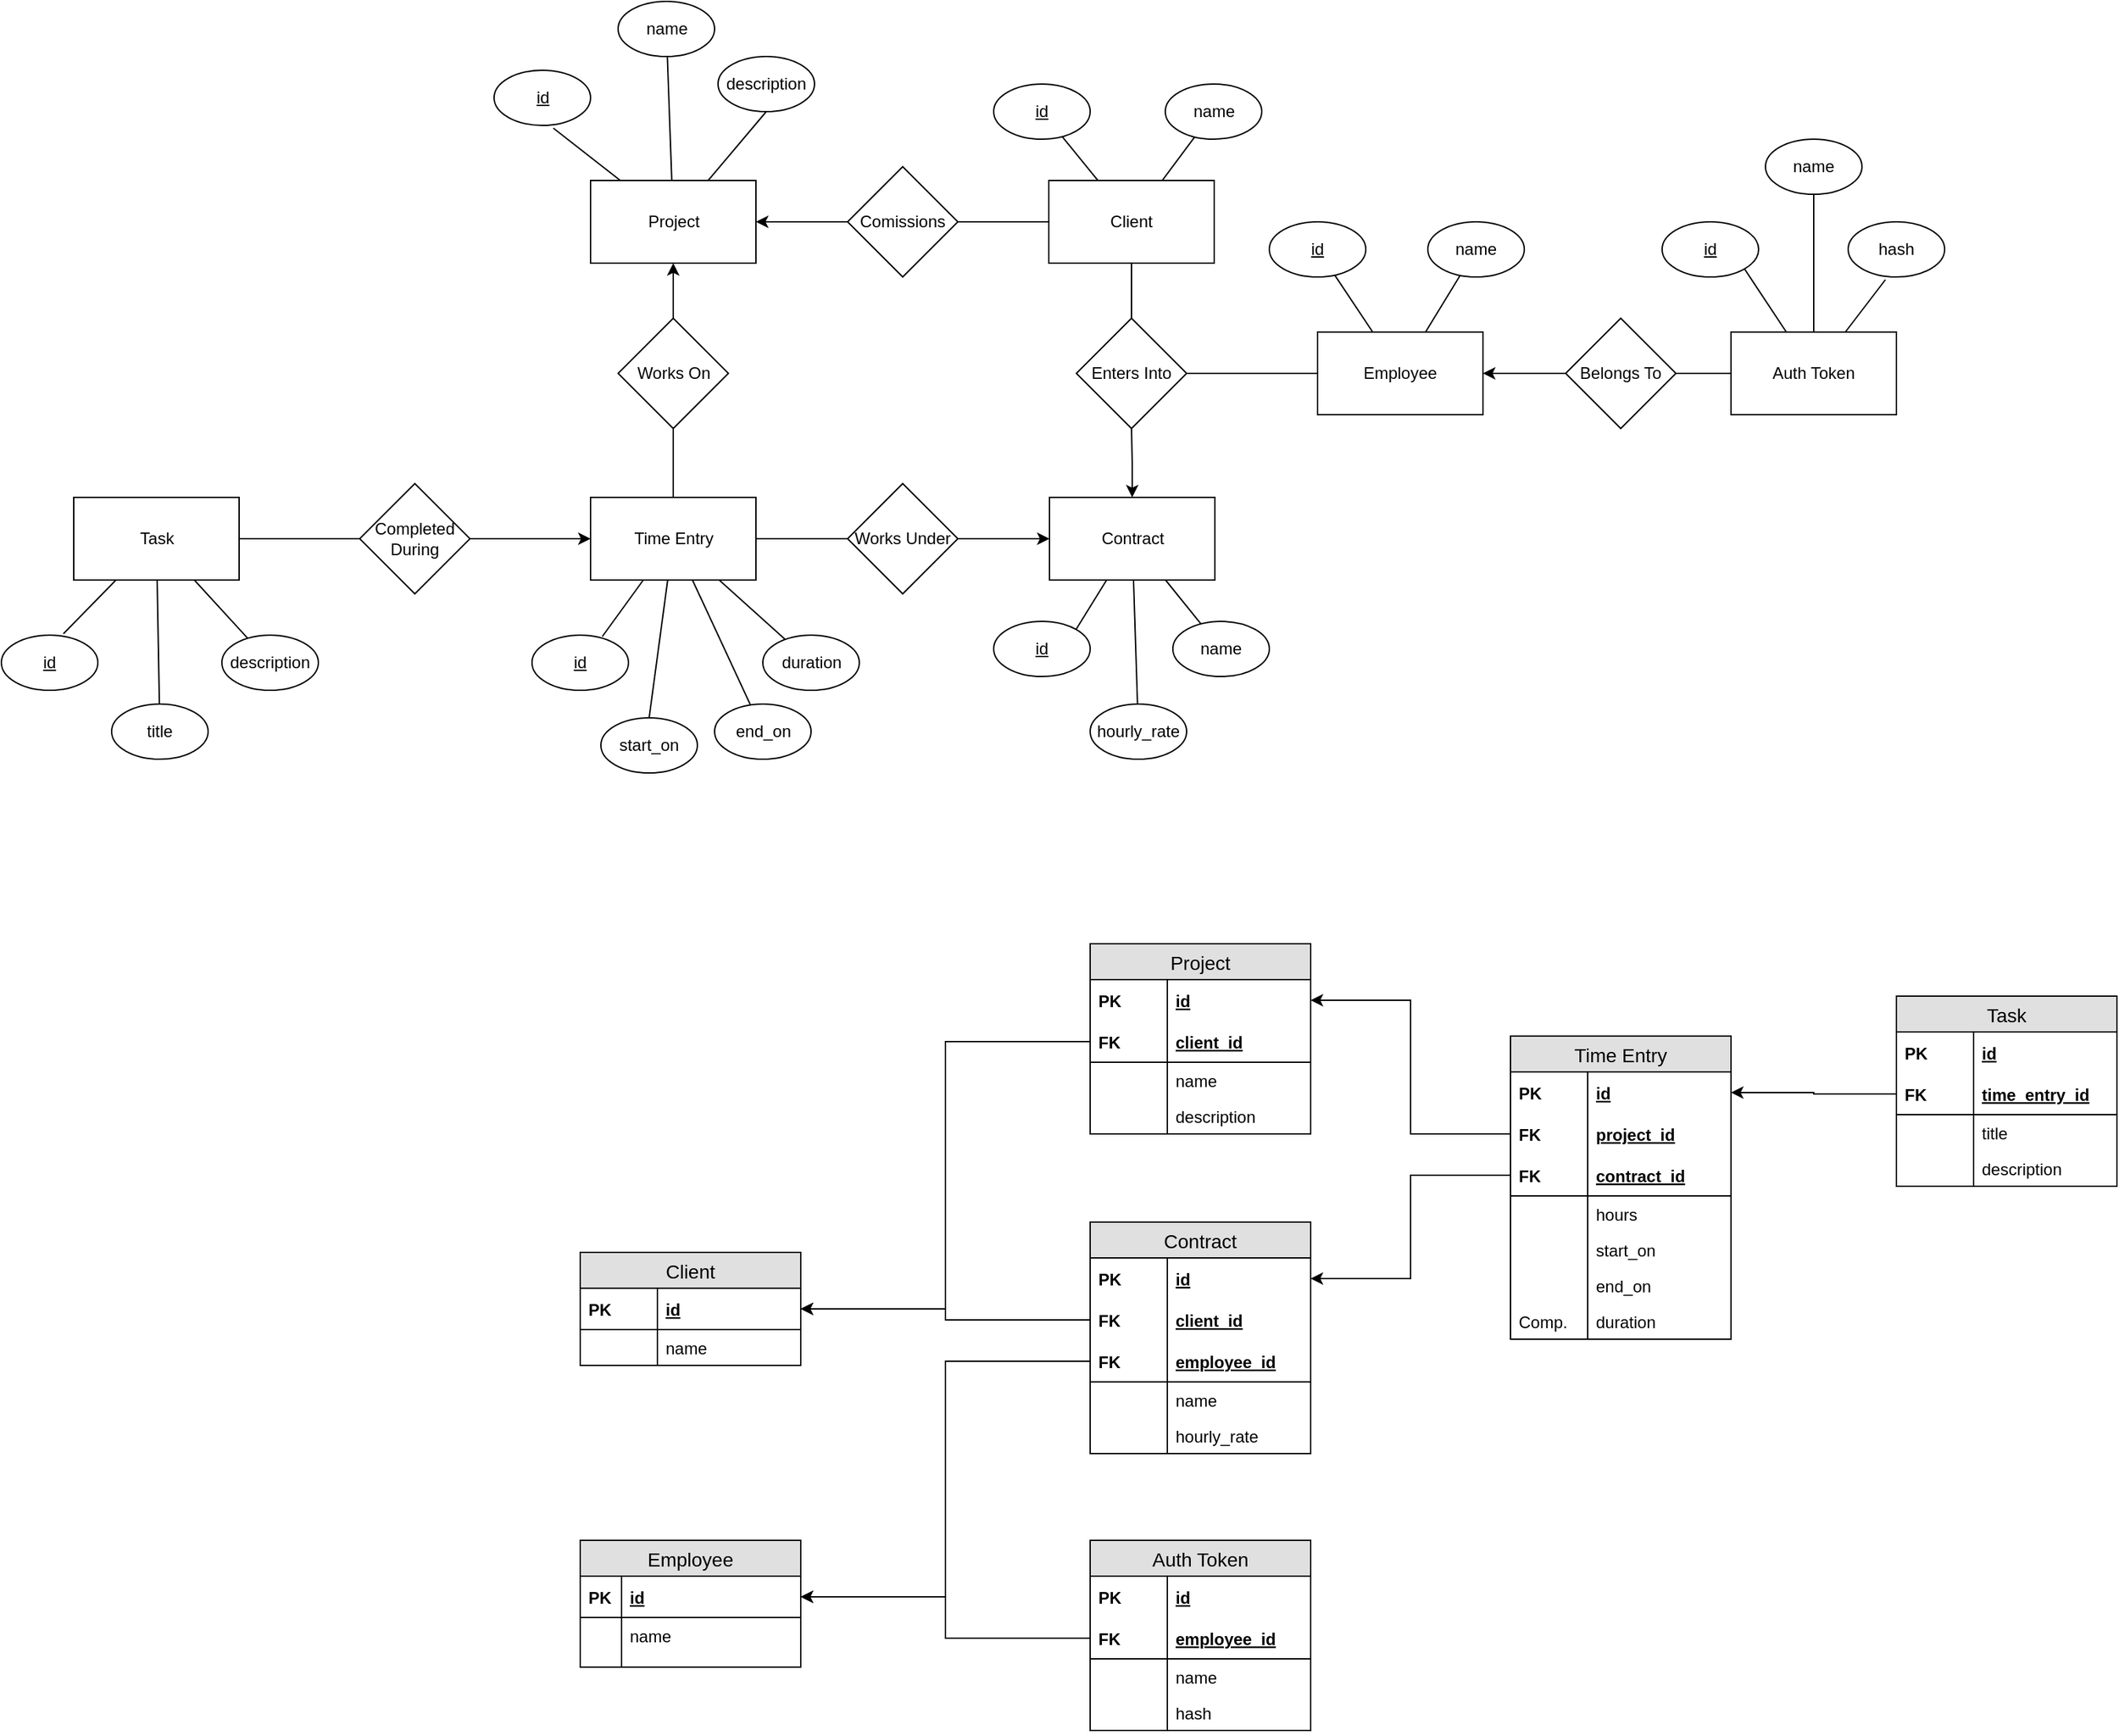 <mxfile version="12.1.0" type="device" pages="1"><diagram id="gWB2PinOhjhSWde-zvZI" name="Page-1"><mxGraphModel dx="1598" dy="1101" grid="1" gridSize="10" guides="1" tooltips="1" connect="1" arrows="1" fold="1" page="1" pageScale="1" pageWidth="850" pageHeight="1100" math="0" shadow="0"><root><mxCell id="0"/><mxCell id="1" parent="0"/><mxCell id="9xT9tlxyzetOufvp9E9M-33" style="edgeStyle=orthogonalEdgeStyle;rounded=0;orthogonalLoop=1;jettySize=auto;html=1;entryX=1;entryY=0.5;entryDx=0;entryDy=0;endArrow=none;endFill=0;" parent="1" source="9xT9tlxyzetOufvp9E9M-1" target="9xT9tlxyzetOufvp9E9M-23" edge="1"><mxGeometry relative="1" as="geometry"/></mxCell><mxCell id="9xT9tlxyzetOufvp9E9M-52" style="edgeStyle=none;rounded=0;orthogonalLoop=1;jettySize=auto;html=1;startArrow=none;startFill=0;endArrow=none;endFill=0;strokeColor=#000000;" parent="1" source="9xT9tlxyzetOufvp9E9M-1" target="9xT9tlxyzetOufvp9E9M-2" edge="1"><mxGeometry relative="1" as="geometry"/></mxCell><mxCell id="9xT9tlxyzetOufvp9E9M-53" style="edgeStyle=none;rounded=0;orthogonalLoop=1;jettySize=auto;html=1;startArrow=none;startFill=0;endArrow=none;endFill=0;strokeColor=#000000;" parent="1" source="9xT9tlxyzetOufvp9E9M-1" target="9xT9tlxyzetOufvp9E9M-3" edge="1"><mxGeometry relative="1" as="geometry"/></mxCell><mxCell id="9xT9tlxyzetOufvp9E9M-1" value="Employee" style="rounded=0;whiteSpace=wrap;html=1;" parent="1" vertex="1"><mxGeometry x="435" y="320" width="120" height="60" as="geometry"/></mxCell><mxCell id="9xT9tlxyzetOufvp9E9M-2" value="&lt;u&gt;id&lt;/u&gt;" style="ellipse;whiteSpace=wrap;html=1;" parent="1" vertex="1"><mxGeometry x="400" y="240" width="70" height="40" as="geometry"/></mxCell><mxCell id="9xT9tlxyzetOufvp9E9M-3" value="name" style="ellipse;whiteSpace=wrap;html=1;" parent="1" vertex="1"><mxGeometry x="515" y="240" width="70" height="40" as="geometry"/></mxCell><mxCell id="9xT9tlxyzetOufvp9E9M-24" style="edgeStyle=orthogonalEdgeStyle;rounded=0;orthogonalLoop=1;jettySize=auto;html=1;entryX=1;entryY=0.5;entryDx=0;entryDy=0;endArrow=none;endFill=0;" parent="1" source="9xT9tlxyzetOufvp9E9M-4" target="9xT9tlxyzetOufvp9E9M-7" edge="1"><mxGeometry relative="1" as="geometry"/></mxCell><mxCell id="9xT9tlxyzetOufvp9E9M-54" style="edgeStyle=none;rounded=0;orthogonalLoop=1;jettySize=auto;html=1;entryX=1;entryY=1;entryDx=0;entryDy=0;startArrow=none;startFill=0;endArrow=none;endFill=0;strokeColor=#000000;" parent="1" source="9xT9tlxyzetOufvp9E9M-4" target="9xT9tlxyzetOufvp9E9M-5" edge="1"><mxGeometry relative="1" as="geometry"/></mxCell><mxCell id="9xT9tlxyzetOufvp9E9M-55" style="edgeStyle=none;rounded=0;orthogonalLoop=1;jettySize=auto;html=1;startArrow=none;startFill=0;endArrow=none;endFill=0;strokeColor=#000000;" parent="1" source="9xT9tlxyzetOufvp9E9M-4" target="9xT9tlxyzetOufvp9E9M-14" edge="1"><mxGeometry relative="1" as="geometry"/></mxCell><mxCell id="9xT9tlxyzetOufvp9E9M-56" style="edgeStyle=none;rounded=0;orthogonalLoop=1;jettySize=auto;html=1;entryX=0.386;entryY=1.05;entryDx=0;entryDy=0;entryPerimeter=0;startArrow=none;startFill=0;endArrow=none;endFill=0;strokeColor=#000000;" parent="1" source="9xT9tlxyzetOufvp9E9M-4" target="9xT9tlxyzetOufvp9E9M-6" edge="1"><mxGeometry relative="1" as="geometry"/></mxCell><mxCell id="9xT9tlxyzetOufvp9E9M-4" value="Auth Token" style="rounded=0;whiteSpace=wrap;html=1;" parent="1" vertex="1"><mxGeometry x="735" y="320" width="120" height="60" as="geometry"/></mxCell><mxCell id="9xT9tlxyzetOufvp9E9M-5" value="&lt;u&gt;id&lt;/u&gt;" style="ellipse;whiteSpace=wrap;html=1;" parent="1" vertex="1"><mxGeometry x="685" y="240" width="70" height="40" as="geometry"/></mxCell><mxCell id="9xT9tlxyzetOufvp9E9M-6" value="hash" style="ellipse;whiteSpace=wrap;html=1;" parent="1" vertex="1"><mxGeometry x="820" y="240" width="70" height="40" as="geometry"/></mxCell><mxCell id="9xT9tlxyzetOufvp9E9M-25" style="edgeStyle=orthogonalEdgeStyle;rounded=0;orthogonalLoop=1;jettySize=auto;html=1;" parent="1" source="9xT9tlxyzetOufvp9E9M-7" target="9xT9tlxyzetOufvp9E9M-1" edge="1"><mxGeometry relative="1" as="geometry"/></mxCell><mxCell id="9xT9tlxyzetOufvp9E9M-7" value="Belongs To" style="rhombus;whiteSpace=wrap;html=1;" parent="1" vertex="1"><mxGeometry x="615" y="310" width="80" height="80" as="geometry"/></mxCell><mxCell id="9xT9tlxyzetOufvp9E9M-35" style="edgeStyle=orthogonalEdgeStyle;rounded=0;orthogonalLoop=1;jettySize=auto;html=1;startArrow=none;startFill=0;endArrow=none;endFill=0;" parent="1" source="9xT9tlxyzetOufvp9E9M-8" target="9xT9tlxyzetOufvp9E9M-22" edge="1"><mxGeometry relative="1" as="geometry"/></mxCell><mxCell id="9xT9tlxyzetOufvp9E9M-45" style="edgeStyle=none;rounded=0;orthogonalLoop=1;jettySize=auto;html=1;startArrow=none;startFill=0;endArrow=none;endFill=0;strokeColor=#000000;" parent="1" source="9xT9tlxyzetOufvp9E9M-8" target="9xT9tlxyzetOufvp9E9M-9" edge="1"><mxGeometry relative="1" as="geometry"/></mxCell><mxCell id="9xT9tlxyzetOufvp9E9M-46" style="edgeStyle=none;rounded=0;orthogonalLoop=1;jettySize=auto;html=1;startArrow=none;startFill=0;endArrow=none;endFill=0;strokeColor=#000000;" parent="1" source="9xT9tlxyzetOufvp9E9M-8" target="9xT9tlxyzetOufvp9E9M-10" edge="1"><mxGeometry relative="1" as="geometry"/></mxCell><mxCell id="9xT9tlxyzetOufvp9E9M-57" style="edgeStyle=orthogonalEdgeStyle;rounded=0;orthogonalLoop=1;jettySize=auto;html=1;entryX=0.5;entryY=0;entryDx=0;entryDy=0;startArrow=none;startFill=0;endArrow=none;endFill=0;strokeColor=#000000;" parent="1" source="9xT9tlxyzetOufvp9E9M-8" target="9xT9tlxyzetOufvp9E9M-23" edge="1"><mxGeometry relative="1" as="geometry"/></mxCell><mxCell id="9xT9tlxyzetOufvp9E9M-8" value="Client" style="rounded=0;whiteSpace=wrap;html=1;" parent="1" vertex="1"><mxGeometry x="240" y="210" width="120" height="60" as="geometry"/></mxCell><mxCell id="9xT9tlxyzetOufvp9E9M-9" value="&lt;u&gt;id&lt;/u&gt;" style="ellipse;whiteSpace=wrap;html=1;" parent="1" vertex="1"><mxGeometry x="200" y="140" width="70" height="40" as="geometry"/></mxCell><mxCell id="9xT9tlxyzetOufvp9E9M-10" value="name" style="ellipse;whiteSpace=wrap;html=1;" parent="1" vertex="1"><mxGeometry x="324.5" y="140" width="70" height="40" as="geometry"/></mxCell><mxCell id="9xT9tlxyzetOufvp9E9M-34" style="edgeStyle=orthogonalEdgeStyle;rounded=0;orthogonalLoop=1;jettySize=auto;html=1;entryX=0.5;entryY=1;entryDx=0;entryDy=0;endArrow=none;endFill=0;startArrow=classic;startFill=1;" parent="1" source="9xT9tlxyzetOufvp9E9M-11" target="9xT9tlxyzetOufvp9E9M-23" edge="1"><mxGeometry relative="1" as="geometry"/></mxCell><mxCell id="9xT9tlxyzetOufvp9E9M-49" style="edgeStyle=none;rounded=0;orthogonalLoop=1;jettySize=auto;html=1;entryX=1;entryY=0;entryDx=0;entryDy=0;startArrow=none;startFill=0;endArrow=none;endFill=0;strokeColor=#000000;" parent="1" source="9xT9tlxyzetOufvp9E9M-11" target="9xT9tlxyzetOufvp9E9M-12" edge="1"><mxGeometry relative="1" as="geometry"/></mxCell><mxCell id="9xT9tlxyzetOufvp9E9M-50" style="edgeStyle=none;rounded=0;orthogonalLoop=1;jettySize=auto;html=1;startArrow=none;startFill=0;endArrow=none;endFill=0;strokeColor=#000000;" parent="1" source="9xT9tlxyzetOufvp9E9M-11" target="9xT9tlxyzetOufvp9E9M-15" edge="1"><mxGeometry relative="1" as="geometry"/></mxCell><mxCell id="9xT9tlxyzetOufvp9E9M-51" style="edgeStyle=none;rounded=0;orthogonalLoop=1;jettySize=auto;html=1;startArrow=none;startFill=0;endArrow=none;endFill=0;strokeColor=#000000;" parent="1" source="9xT9tlxyzetOufvp9E9M-11" target="9xT9tlxyzetOufvp9E9M-13" edge="1"><mxGeometry relative="1" as="geometry"/></mxCell><mxCell id="9xT9tlxyzetOufvp9E9M-11" value="Contract" style="rounded=0;whiteSpace=wrap;html=1;" parent="1" vertex="1"><mxGeometry x="240.5" y="440" width="120" height="60" as="geometry"/></mxCell><mxCell id="9xT9tlxyzetOufvp9E9M-12" value="&lt;u&gt;id&lt;/u&gt;" style="ellipse;whiteSpace=wrap;html=1;" parent="1" vertex="1"><mxGeometry x="200" y="530" width="70" height="40" as="geometry"/></mxCell><mxCell id="9xT9tlxyzetOufvp9E9M-13" value="name" style="ellipse;whiteSpace=wrap;html=1;" parent="1" vertex="1"><mxGeometry x="330" y="530" width="70" height="40" as="geometry"/></mxCell><mxCell id="9xT9tlxyzetOufvp9E9M-14" value="name" style="ellipse;whiteSpace=wrap;html=1;" parent="1" vertex="1"><mxGeometry x="760" y="180" width="70" height="40" as="geometry"/></mxCell><mxCell id="9xT9tlxyzetOufvp9E9M-15" value="hourly_rate" style="ellipse;whiteSpace=wrap;html=1;" parent="1" vertex="1"><mxGeometry x="270" y="590" width="70" height="40" as="geometry"/></mxCell><mxCell id="9xT9tlxyzetOufvp9E9M-43" style="orthogonalLoop=1;jettySize=auto;html=1;entryX=0.614;entryY=1.05;entryDx=0;entryDy=0;entryPerimeter=0;startArrow=none;startFill=0;endArrow=none;endFill=0;strokeColor=#000000;rounded=0;" parent="1" source="9xT9tlxyzetOufvp9E9M-16" target="9xT9tlxyzetOufvp9E9M-17" edge="1"><mxGeometry relative="1" as="geometry"/></mxCell><mxCell id="9xT9tlxyzetOufvp9E9M-44" style="edgeStyle=none;rounded=0;orthogonalLoop=1;jettySize=auto;html=1;startArrow=none;startFill=0;endArrow=none;endFill=0;strokeColor=#000000;" parent="1" source="9xT9tlxyzetOufvp9E9M-16" target="9xT9tlxyzetOufvp9E9M-18" edge="1"><mxGeometry relative="1" as="geometry"/></mxCell><mxCell id="CovCkqz2fgQANM4VNS3W-2" style="rounded=0;orthogonalLoop=1;jettySize=auto;html=1;entryX=0.5;entryY=1;entryDx=0;entryDy=0;endArrow=none;endFill=0;" parent="1" source="9xT9tlxyzetOufvp9E9M-16" target="CovCkqz2fgQANM4VNS3W-1" edge="1"><mxGeometry relative="1" as="geometry"/></mxCell><mxCell id="9xT9tlxyzetOufvp9E9M-16" value="Project" style="rounded=0;whiteSpace=wrap;html=1;" parent="1" vertex="1"><mxGeometry x="-92.5" y="210" width="120" height="60" as="geometry"/></mxCell><mxCell id="9xT9tlxyzetOufvp9E9M-17" value="&lt;u&gt;id&lt;/u&gt;" style="ellipse;whiteSpace=wrap;html=1;" parent="1" vertex="1"><mxGeometry x="-162.5" y="130" width="70" height="40" as="geometry"/></mxCell><mxCell id="9xT9tlxyzetOufvp9E9M-18" value="name" style="ellipse;whiteSpace=wrap;html=1;" parent="1" vertex="1"><mxGeometry x="-72.5" y="80" width="70" height="40" as="geometry"/></mxCell><mxCell id="9xT9tlxyzetOufvp9E9M-38" style="edgeStyle=orthogonalEdgeStyle;rounded=0;orthogonalLoop=1;jettySize=auto;html=1;startArrow=none;startFill=0;endArrow=none;endFill=0;" parent="1" source="9xT9tlxyzetOufvp9E9M-19" target="9xT9tlxyzetOufvp9E9M-37" edge="1"><mxGeometry relative="1" as="geometry"/></mxCell><mxCell id="9xT9tlxyzetOufvp9E9M-41" style="edgeStyle=orthogonalEdgeStyle;rounded=0;orthogonalLoop=1;jettySize=auto;html=1;startArrow=none;startFill=0;endArrow=none;endFill=0;" parent="1" source="9xT9tlxyzetOufvp9E9M-19" target="9xT9tlxyzetOufvp9E9M-40" edge="1"><mxGeometry relative="1" as="geometry"/></mxCell><mxCell id="9xT9tlxyzetOufvp9E9M-47" style="edgeStyle=none;rounded=0;orthogonalLoop=1;jettySize=auto;html=1;entryX=0.729;entryY=0.025;entryDx=0;entryDy=0;entryPerimeter=0;startArrow=none;startFill=0;endArrow=none;endFill=0;strokeColor=#000000;" parent="1" source="9xT9tlxyzetOufvp9E9M-19" target="9xT9tlxyzetOufvp9E9M-20" edge="1"><mxGeometry relative="1" as="geometry"/></mxCell><mxCell id="9xT9tlxyzetOufvp9E9M-48" style="edgeStyle=none;rounded=0;orthogonalLoop=1;jettySize=auto;html=1;entryX=0.5;entryY=0;entryDx=0;entryDy=0;startArrow=none;startFill=0;endArrow=none;endFill=0;strokeColor=#000000;" parent="1" source="9xT9tlxyzetOufvp9E9M-19" target="9xT9tlxyzetOufvp9E9M-21" edge="1"><mxGeometry relative="1" as="geometry"/></mxCell><mxCell id="ms15jbYIv6ij_YXt1dK9-2" style="rounded=0;orthogonalLoop=1;jettySize=auto;html=1;endArrow=none;endFill=0;" edge="1" parent="1" source="9xT9tlxyzetOufvp9E9M-19" target="ms15jbYIv6ij_YXt1dK9-1"><mxGeometry relative="1" as="geometry"/></mxCell><mxCell id="ms15jbYIv6ij_YXt1dK9-4" style="edgeStyle=none;rounded=0;orthogonalLoop=1;jettySize=auto;html=1;endArrow=none;endFill=0;" edge="1" parent="1" source="9xT9tlxyzetOufvp9E9M-19" target="ms15jbYIv6ij_YXt1dK9-3"><mxGeometry relative="1" as="geometry"/></mxCell><mxCell id="9xT9tlxyzetOufvp9E9M-19" value="Time Entry" style="rounded=0;whiteSpace=wrap;html=1;" parent="1" vertex="1"><mxGeometry x="-92.5" y="440" width="120" height="60" as="geometry"/></mxCell><mxCell id="9xT9tlxyzetOufvp9E9M-20" value="&lt;u&gt;id&lt;/u&gt;" style="ellipse;whiteSpace=wrap;html=1;" parent="1" vertex="1"><mxGeometry x="-135" y="540" width="70" height="40" as="geometry"/></mxCell><mxCell id="9xT9tlxyzetOufvp9E9M-21" value="start_on" style="ellipse;whiteSpace=wrap;html=1;" parent="1" vertex="1"><mxGeometry x="-85" y="600" width="70" height="40" as="geometry"/></mxCell><mxCell id="9xT9tlxyzetOufvp9E9M-36" style="edgeStyle=orthogonalEdgeStyle;rounded=0;orthogonalLoop=1;jettySize=auto;html=1;startArrow=none;startFill=0;endArrow=classic;endFill=1;" parent="1" source="9xT9tlxyzetOufvp9E9M-22" target="9xT9tlxyzetOufvp9E9M-16" edge="1"><mxGeometry relative="1" as="geometry"/></mxCell><mxCell id="9xT9tlxyzetOufvp9E9M-22" value="Comissions" style="rhombus;whiteSpace=wrap;html=1;" parent="1" vertex="1"><mxGeometry x="94" y="200" width="80" height="80" as="geometry"/></mxCell><mxCell id="9xT9tlxyzetOufvp9E9M-23" value="Enters Into" style="rhombus;whiteSpace=wrap;html=1;" parent="1" vertex="1"><mxGeometry x="260" y="310" width="80" height="80" as="geometry"/></mxCell><mxCell id="9xT9tlxyzetOufvp9E9M-39" style="edgeStyle=orthogonalEdgeStyle;rounded=0;orthogonalLoop=1;jettySize=auto;html=1;startArrow=none;startFill=0;endArrow=classic;endFill=1;" parent="1" source="9xT9tlxyzetOufvp9E9M-37" target="9xT9tlxyzetOufvp9E9M-11" edge="1"><mxGeometry relative="1" as="geometry"/></mxCell><mxCell id="9xT9tlxyzetOufvp9E9M-37" value="Works Under" style="rhombus;whiteSpace=wrap;html=1;" parent="1" vertex="1"><mxGeometry x="94" y="430" width="80" height="80" as="geometry"/></mxCell><mxCell id="9xT9tlxyzetOufvp9E9M-42" style="edgeStyle=orthogonalEdgeStyle;rounded=0;orthogonalLoop=1;jettySize=auto;html=1;startArrow=none;startFill=0;endArrow=classic;endFill=1;" parent="1" source="9xT9tlxyzetOufvp9E9M-40" target="9xT9tlxyzetOufvp9E9M-16" edge="1"><mxGeometry relative="1" as="geometry"/></mxCell><mxCell id="9xT9tlxyzetOufvp9E9M-40" value="Works On" style="rhombus;whiteSpace=wrap;html=1;" parent="1" vertex="1"><mxGeometry x="-72.5" y="310" width="80" height="80" as="geometry"/></mxCell><mxCell id="9xT9tlxyzetOufvp9E9M-58" value="Employee" style="swimlane;fontStyle=0;childLayout=stackLayout;horizontal=1;startSize=26;fillColor=#e0e0e0;horizontalStack=0;resizeParent=1;resizeParentMax=0;resizeLast=0;collapsible=1;marginBottom=0;swimlaneFillColor=#ffffff;align=center;fontSize=14;" parent="1" vertex="1"><mxGeometry x="-100" y="1197" width="160" height="92" as="geometry"><mxRectangle x="-117.5" y="680" width="60" height="26" as="alternateBounds"/></mxGeometry></mxCell><mxCell id="9xT9tlxyzetOufvp9E9M-59" value="id" style="shape=partialRectangle;top=0;left=0;right=0;bottom=1;align=left;verticalAlign=middle;fillColor=none;spacingLeft=34;spacingRight=4;overflow=hidden;rotatable=0;points=[[0,0.5],[1,0.5]];portConstraint=eastwest;dropTarget=0;fontStyle=5;fontSize=12;" parent="9xT9tlxyzetOufvp9E9M-58" vertex="1"><mxGeometry y="26" width="160" height="30" as="geometry"/></mxCell><mxCell id="9xT9tlxyzetOufvp9E9M-60" value="PK" style="shape=partialRectangle;top=0;left=0;bottom=0;fillColor=none;align=left;verticalAlign=middle;spacingLeft=4;spacingRight=4;overflow=hidden;rotatable=0;points=[];portConstraint=eastwest;part=1;fontSize=12;fontStyle=1" parent="9xT9tlxyzetOufvp9E9M-59" vertex="1" connectable="0"><mxGeometry width="30" height="30" as="geometry"/></mxCell><mxCell id="9xT9tlxyzetOufvp9E9M-61" value="name" style="shape=partialRectangle;top=0;left=0;right=0;bottom=0;align=left;verticalAlign=top;fillColor=none;spacingLeft=34;spacingRight=4;overflow=hidden;rotatable=0;points=[[0,0.5],[1,0.5]];portConstraint=eastwest;dropTarget=0;fontSize=12;" parent="9xT9tlxyzetOufvp9E9M-58" vertex="1"><mxGeometry y="56" width="160" height="26" as="geometry"/></mxCell><mxCell id="9xT9tlxyzetOufvp9E9M-62" value="" style="shape=partialRectangle;top=0;left=0;bottom=0;fillColor=none;align=left;verticalAlign=top;spacingLeft=4;spacingRight=4;overflow=hidden;rotatable=0;points=[];portConstraint=eastwest;part=1;fontSize=12;" parent="9xT9tlxyzetOufvp9E9M-61" vertex="1" connectable="0"><mxGeometry width="30" height="26" as="geometry"/></mxCell><mxCell id="9xT9tlxyzetOufvp9E9M-67" value="" style="shape=partialRectangle;top=0;left=0;right=0;bottom=0;align=left;verticalAlign=top;fillColor=none;spacingLeft=34;spacingRight=4;overflow=hidden;rotatable=0;points=[[0,0.5],[1,0.5]];portConstraint=eastwest;dropTarget=0;fontSize=12;" parent="9xT9tlxyzetOufvp9E9M-58" vertex="1"><mxGeometry y="82" width="160" height="10" as="geometry"/></mxCell><mxCell id="9xT9tlxyzetOufvp9E9M-68" value="" style="shape=partialRectangle;top=0;left=0;bottom=0;fillColor=none;align=left;verticalAlign=top;spacingLeft=4;spacingRight=4;overflow=hidden;rotatable=0;points=[];portConstraint=eastwest;part=1;fontSize=12;" parent="9xT9tlxyzetOufvp9E9M-67" vertex="1" connectable="0"><mxGeometry width="30" height="10" as="geometry"/></mxCell><mxCell id="9xT9tlxyzetOufvp9E9M-80" value="Auth Token" style="swimlane;fontStyle=0;childLayout=stackLayout;horizontal=1;startSize=26;fillColor=#e0e0e0;horizontalStack=0;resizeParent=1;resizeParentMax=0;resizeLast=0;collapsible=1;marginBottom=0;swimlaneFillColor=#ffffff;align=center;fontSize=14;" parent="1" vertex="1"><mxGeometry x="270" y="1197" width="160" height="138" as="geometry"/></mxCell><mxCell id="9xT9tlxyzetOufvp9E9M-81" value="id" style="shape=partialRectangle;top=0;left=0;right=0;bottom=0;align=left;verticalAlign=middle;fillColor=none;spacingLeft=60;spacingRight=4;overflow=hidden;rotatable=0;points=[[0,0.5],[1,0.5]];portConstraint=eastwest;dropTarget=0;fontStyle=5;fontSize=12;" parent="9xT9tlxyzetOufvp9E9M-80" vertex="1"><mxGeometry y="26" width="160" height="30" as="geometry"/></mxCell><mxCell id="9xT9tlxyzetOufvp9E9M-82" value="PK" style="shape=partialRectangle;fontStyle=1;top=0;left=0;bottom=0;fillColor=none;align=left;verticalAlign=middle;spacingLeft=4;spacingRight=4;overflow=hidden;rotatable=0;points=[];portConstraint=eastwest;part=1;fontSize=12;" parent="9xT9tlxyzetOufvp9E9M-81" vertex="1" connectable="0"><mxGeometry width="56" height="30" as="geometry"/></mxCell><mxCell id="9xT9tlxyzetOufvp9E9M-83" value="employee_id" style="shape=partialRectangle;top=0;left=0;right=0;bottom=1;align=left;verticalAlign=middle;fillColor=none;spacingLeft=60;spacingRight=4;overflow=hidden;rotatable=0;points=[[0,0.5],[1,0.5]];portConstraint=eastwest;dropTarget=0;fontStyle=5;fontSize=12;" parent="9xT9tlxyzetOufvp9E9M-80" vertex="1"><mxGeometry y="56" width="160" height="30" as="geometry"/></mxCell><mxCell id="9xT9tlxyzetOufvp9E9M-84" value="FK" style="shape=partialRectangle;fontStyle=1;top=0;left=0;bottom=0;fillColor=none;align=left;verticalAlign=middle;spacingLeft=4;spacingRight=4;overflow=hidden;rotatable=0;points=[];portConstraint=eastwest;part=1;fontSize=12;" parent="9xT9tlxyzetOufvp9E9M-83" vertex="1" connectable="0"><mxGeometry width="56" height="30" as="geometry"/></mxCell><mxCell id="9xT9tlxyzetOufvp9E9M-85" value="name" style="shape=partialRectangle;top=0;left=0;right=0;bottom=0;align=left;verticalAlign=top;fillColor=none;spacingLeft=60;spacingRight=4;overflow=hidden;rotatable=0;points=[[0,0.5],[1,0.5]];portConstraint=eastwest;dropTarget=0;fontSize=12;" parent="9xT9tlxyzetOufvp9E9M-80" vertex="1"><mxGeometry y="86" width="160" height="26" as="geometry"/></mxCell><mxCell id="9xT9tlxyzetOufvp9E9M-86" value="" style="shape=partialRectangle;top=0;left=0;bottom=0;fillColor=none;align=left;verticalAlign=top;spacingLeft=4;spacingRight=4;overflow=hidden;rotatable=0;points=[];portConstraint=eastwest;part=1;fontSize=12;" parent="9xT9tlxyzetOufvp9E9M-85" vertex="1" connectable="0"><mxGeometry width="56" height="26" as="geometry"/></mxCell><mxCell id="9xT9tlxyzetOufvp9E9M-90" value="hash" style="shape=partialRectangle;top=0;left=0;right=0;bottom=0;align=left;verticalAlign=top;fillColor=none;spacingLeft=60;spacingRight=4;overflow=hidden;rotatable=0;points=[[0,0.5],[1,0.5]];portConstraint=eastwest;dropTarget=0;fontSize=12;" parent="9xT9tlxyzetOufvp9E9M-80" vertex="1"><mxGeometry y="112" width="160" height="26" as="geometry"/></mxCell><mxCell id="9xT9tlxyzetOufvp9E9M-91" value="" style="shape=partialRectangle;top=0;left=0;bottom=0;fillColor=none;align=left;verticalAlign=top;spacingLeft=4;spacingRight=4;overflow=hidden;rotatable=0;points=[];portConstraint=eastwest;part=1;fontSize=12;" parent="9xT9tlxyzetOufvp9E9M-90" vertex="1" connectable="0"><mxGeometry width="56" height="26" as="geometry"/></mxCell><mxCell id="9xT9tlxyzetOufvp9E9M-92" value="Client" style="swimlane;fontStyle=0;childLayout=stackLayout;horizontal=1;startSize=26;fillColor=#e0e0e0;horizontalStack=0;resizeParent=1;resizeParentMax=0;resizeLast=0;collapsible=1;marginBottom=0;swimlaneFillColor=#ffffff;align=center;fontSize=14;" parent="1" vertex="1"><mxGeometry x="-100" y="988" width="160" height="82" as="geometry"/></mxCell><mxCell id="9xT9tlxyzetOufvp9E9M-95" value="id" style="shape=partialRectangle;top=0;left=0;right=0;bottom=1;align=left;verticalAlign=middle;fillColor=none;spacingLeft=60;spacingRight=4;overflow=hidden;rotatable=0;points=[[0,0.5],[1,0.5]];portConstraint=eastwest;dropTarget=0;fontStyle=5;fontSize=12;" parent="9xT9tlxyzetOufvp9E9M-92" vertex="1"><mxGeometry y="26" width="160" height="30" as="geometry"/></mxCell><mxCell id="9xT9tlxyzetOufvp9E9M-96" value="PK" style="shape=partialRectangle;fontStyle=1;top=0;left=0;bottom=0;fillColor=none;align=left;verticalAlign=middle;spacingLeft=4;spacingRight=4;overflow=hidden;rotatable=0;points=[];portConstraint=eastwest;part=1;fontSize=12;" parent="9xT9tlxyzetOufvp9E9M-95" vertex="1" connectable="0"><mxGeometry width="56" height="30" as="geometry"/></mxCell><mxCell id="9xT9tlxyzetOufvp9E9M-97" value="name" style="shape=partialRectangle;top=0;left=0;right=0;bottom=0;align=left;verticalAlign=top;fillColor=none;spacingLeft=60;spacingRight=4;overflow=hidden;rotatable=0;points=[[0,0.5],[1,0.5]];portConstraint=eastwest;dropTarget=0;fontSize=12;" parent="9xT9tlxyzetOufvp9E9M-92" vertex="1"><mxGeometry y="56" width="160" height="26" as="geometry"/></mxCell><mxCell id="9xT9tlxyzetOufvp9E9M-98" value="" style="shape=partialRectangle;top=0;left=0;bottom=0;fillColor=none;align=left;verticalAlign=top;spacingLeft=4;spacingRight=4;overflow=hidden;rotatable=0;points=[];portConstraint=eastwest;part=1;fontSize=12;" parent="9xT9tlxyzetOufvp9E9M-97" vertex="1" connectable="0"><mxGeometry width="56" height="26" as="geometry"/></mxCell><mxCell id="9xT9tlxyzetOufvp9E9M-99" value="Contract" style="swimlane;fontStyle=0;childLayout=stackLayout;horizontal=1;startSize=26;fillColor=#e0e0e0;horizontalStack=0;resizeParent=1;resizeParentMax=0;resizeLast=0;collapsible=1;marginBottom=0;swimlaneFillColor=#ffffff;align=center;fontSize=14;" parent="1" vertex="1"><mxGeometry x="270" y="966" width="160" height="168" as="geometry"/></mxCell><mxCell id="9xT9tlxyzetOufvp9E9M-100" value="id" style="shape=partialRectangle;top=0;left=0;right=0;bottom=0;align=left;verticalAlign=middle;fillColor=none;spacingLeft=60;spacingRight=4;overflow=hidden;rotatable=0;points=[[0,0.5],[1,0.5]];portConstraint=eastwest;dropTarget=0;fontStyle=5;fontSize=12;" parent="9xT9tlxyzetOufvp9E9M-99" vertex="1"><mxGeometry y="26" width="160" height="30" as="geometry"/></mxCell><mxCell id="9xT9tlxyzetOufvp9E9M-101" value="PK" style="shape=partialRectangle;fontStyle=1;top=0;left=0;bottom=0;fillColor=none;align=left;verticalAlign=middle;spacingLeft=4;spacingRight=4;overflow=hidden;rotatable=0;points=[];portConstraint=eastwest;part=1;fontSize=12;" parent="9xT9tlxyzetOufvp9E9M-100" vertex="1" connectable="0"><mxGeometry width="56" height="30" as="geometry"/></mxCell><mxCell id="9xT9tlxyzetOufvp9E9M-108" value="client_id" style="shape=partialRectangle;top=0;left=0;right=0;bottom=0;align=left;verticalAlign=middle;fillColor=none;spacingLeft=60;spacingRight=4;overflow=hidden;rotatable=0;points=[[0,0.5],[1,0.5]];portConstraint=eastwest;dropTarget=0;fontStyle=5;fontSize=12;" parent="9xT9tlxyzetOufvp9E9M-99" vertex="1"><mxGeometry y="56" width="160" height="30" as="geometry"/></mxCell><mxCell id="9xT9tlxyzetOufvp9E9M-109" value="FK" style="shape=partialRectangle;fontStyle=1;top=0;left=0;bottom=0;fillColor=none;align=left;verticalAlign=middle;spacingLeft=4;spacingRight=4;overflow=hidden;rotatable=0;points=[];portConstraint=eastwest;part=1;fontSize=12;" parent="9xT9tlxyzetOufvp9E9M-108" vertex="1" connectable="0"><mxGeometry width="56" height="30" as="geometry"/></mxCell><mxCell id="9xT9tlxyzetOufvp9E9M-102" value="employee_id" style="shape=partialRectangle;top=0;left=0;right=0;bottom=1;align=left;verticalAlign=middle;fillColor=none;spacingLeft=60;spacingRight=4;overflow=hidden;rotatable=0;points=[[0,0.5],[1,0.5]];portConstraint=eastwest;dropTarget=0;fontStyle=5;fontSize=12;" parent="9xT9tlxyzetOufvp9E9M-99" vertex="1"><mxGeometry y="86" width="160" height="30" as="geometry"/></mxCell><mxCell id="9xT9tlxyzetOufvp9E9M-103" value="FK" style="shape=partialRectangle;fontStyle=1;top=0;left=0;bottom=0;fillColor=none;align=left;verticalAlign=middle;spacingLeft=4;spacingRight=4;overflow=hidden;rotatable=0;points=[];portConstraint=eastwest;part=1;fontSize=12;" parent="9xT9tlxyzetOufvp9E9M-102" vertex="1" connectable="0"><mxGeometry width="56" height="30" as="geometry"/></mxCell><mxCell id="9xT9tlxyzetOufvp9E9M-104" value="name" style="shape=partialRectangle;top=0;left=0;right=0;bottom=0;align=left;verticalAlign=top;fillColor=none;spacingLeft=60;spacingRight=4;overflow=hidden;rotatable=0;points=[[0,0.5],[1,0.5]];portConstraint=eastwest;dropTarget=0;fontSize=12;" parent="9xT9tlxyzetOufvp9E9M-99" vertex="1"><mxGeometry y="116" width="160" height="26" as="geometry"/></mxCell><mxCell id="9xT9tlxyzetOufvp9E9M-105" value="" style="shape=partialRectangle;top=0;left=0;bottom=0;fillColor=none;align=left;verticalAlign=top;spacingLeft=4;spacingRight=4;overflow=hidden;rotatable=0;points=[];portConstraint=eastwest;part=1;fontSize=12;" parent="9xT9tlxyzetOufvp9E9M-104" vertex="1" connectable="0"><mxGeometry width="56" height="26" as="geometry"/></mxCell><mxCell id="9xT9tlxyzetOufvp9E9M-106" value="hourly_rate" style="shape=partialRectangle;top=0;left=0;right=0;bottom=0;align=left;verticalAlign=top;fillColor=none;spacingLeft=60;spacingRight=4;overflow=hidden;rotatable=0;points=[[0,0.5],[1,0.5]];portConstraint=eastwest;dropTarget=0;fontSize=12;" parent="9xT9tlxyzetOufvp9E9M-99" vertex="1"><mxGeometry y="142" width="160" height="26" as="geometry"/></mxCell><mxCell id="9xT9tlxyzetOufvp9E9M-107" value="" style="shape=partialRectangle;top=0;left=0;bottom=0;fillColor=none;align=left;verticalAlign=top;spacingLeft=4;spacingRight=4;overflow=hidden;rotatable=0;points=[];portConstraint=eastwest;part=1;fontSize=12;" parent="9xT9tlxyzetOufvp9E9M-106" vertex="1" connectable="0"><mxGeometry width="56" height="26" as="geometry"/></mxCell><mxCell id="9xT9tlxyzetOufvp9E9M-110" value="Time Entry" style="swimlane;fontStyle=0;childLayout=stackLayout;horizontal=1;startSize=26;fillColor=#e0e0e0;horizontalStack=0;resizeParent=1;resizeParentMax=0;resizeLast=0;collapsible=1;marginBottom=0;swimlaneFillColor=#ffffff;align=center;fontSize=14;" parent="1" vertex="1"><mxGeometry x="575" y="831" width="160" height="220" as="geometry"/></mxCell><mxCell id="9xT9tlxyzetOufvp9E9M-111" value="id" style="shape=partialRectangle;top=0;left=0;right=0;bottom=0;align=left;verticalAlign=middle;fillColor=none;spacingLeft=60;spacingRight=4;overflow=hidden;rotatable=0;points=[[0,0.5],[1,0.5]];portConstraint=eastwest;dropTarget=0;fontStyle=5;fontSize=12;" parent="9xT9tlxyzetOufvp9E9M-110" vertex="1"><mxGeometry y="26" width="160" height="30" as="geometry"/></mxCell><mxCell id="9xT9tlxyzetOufvp9E9M-112" value="PK" style="shape=partialRectangle;fontStyle=1;top=0;left=0;bottom=0;fillColor=none;align=left;verticalAlign=middle;spacingLeft=4;spacingRight=4;overflow=hidden;rotatable=0;points=[];portConstraint=eastwest;part=1;fontSize=12;" parent="9xT9tlxyzetOufvp9E9M-111" vertex="1" connectable="0"><mxGeometry width="56" height="30" as="geometry"/></mxCell><mxCell id="9xT9tlxyzetOufvp9E9M-119" value="project_id" style="shape=partialRectangle;top=0;left=0;right=0;bottom=0;align=left;verticalAlign=middle;fillColor=none;spacingLeft=60;spacingRight=4;overflow=hidden;rotatable=0;points=[[0,0.5],[1,0.5]];portConstraint=eastwest;dropTarget=0;fontStyle=5;fontSize=12;" parent="9xT9tlxyzetOufvp9E9M-110" vertex="1"><mxGeometry y="56" width="160" height="30" as="geometry"/></mxCell><mxCell id="9xT9tlxyzetOufvp9E9M-120" value="FK" style="shape=partialRectangle;fontStyle=1;top=0;left=0;bottom=0;fillColor=none;align=left;verticalAlign=middle;spacingLeft=4;spacingRight=4;overflow=hidden;rotatable=0;points=[];portConstraint=eastwest;part=1;fontSize=12;" parent="9xT9tlxyzetOufvp9E9M-119" vertex="1" connectable="0"><mxGeometry width="56" height="30" as="geometry"/></mxCell><mxCell id="9xT9tlxyzetOufvp9E9M-113" value="contract_id" style="shape=partialRectangle;top=0;left=0;right=0;bottom=1;align=left;verticalAlign=middle;fillColor=none;spacingLeft=60;spacingRight=4;overflow=hidden;rotatable=0;points=[[0,0.5],[1,0.5]];portConstraint=eastwest;dropTarget=0;fontStyle=5;fontSize=12;" parent="9xT9tlxyzetOufvp9E9M-110" vertex="1"><mxGeometry y="86" width="160" height="30" as="geometry"/></mxCell><mxCell id="9xT9tlxyzetOufvp9E9M-114" value="FK" style="shape=partialRectangle;fontStyle=1;top=0;left=0;bottom=0;fillColor=none;align=left;verticalAlign=middle;spacingLeft=4;spacingRight=4;overflow=hidden;rotatable=0;points=[];portConstraint=eastwest;part=1;fontSize=12;" parent="9xT9tlxyzetOufvp9E9M-113" vertex="1" connectable="0"><mxGeometry width="56" height="30" as="geometry"/></mxCell><mxCell id="9xT9tlxyzetOufvp9E9M-117" value="hours" style="shape=partialRectangle;top=0;left=0;right=0;bottom=0;align=left;verticalAlign=top;fillColor=none;spacingLeft=60;spacingRight=4;overflow=hidden;rotatable=0;points=[[0,0.5],[1,0.5]];portConstraint=eastwest;dropTarget=0;fontSize=12;" parent="9xT9tlxyzetOufvp9E9M-110" vertex="1"><mxGeometry y="116" width="160" height="26" as="geometry"/></mxCell><mxCell id="9xT9tlxyzetOufvp9E9M-118" value="" style="shape=partialRectangle;top=0;left=0;bottom=0;fillColor=none;align=left;verticalAlign=top;spacingLeft=4;spacingRight=4;overflow=hidden;rotatable=0;points=[];portConstraint=eastwest;part=1;fontSize=12;" parent="9xT9tlxyzetOufvp9E9M-117" vertex="1" connectable="0"><mxGeometry width="56" height="26" as="geometry"/></mxCell><mxCell id="ms15jbYIv6ij_YXt1dK9-5" value="start_on" style="shape=partialRectangle;top=0;left=0;right=0;bottom=0;align=left;verticalAlign=top;fillColor=none;spacingLeft=60;spacingRight=4;overflow=hidden;rotatable=0;points=[[0,0.5],[1,0.5]];portConstraint=eastwest;dropTarget=0;fontSize=12;" vertex="1" parent="9xT9tlxyzetOufvp9E9M-110"><mxGeometry y="142" width="160" height="26" as="geometry"/></mxCell><mxCell id="ms15jbYIv6ij_YXt1dK9-6" value="" style="shape=partialRectangle;top=0;left=0;bottom=0;fillColor=none;align=left;verticalAlign=top;spacingLeft=4;spacingRight=4;overflow=hidden;rotatable=0;points=[];portConstraint=eastwest;part=1;fontSize=12;" vertex="1" connectable="0" parent="ms15jbYIv6ij_YXt1dK9-5"><mxGeometry width="56" height="26" as="geometry"/></mxCell><mxCell id="ms15jbYIv6ij_YXt1dK9-7" value="end_on" style="shape=partialRectangle;top=0;left=0;right=0;bottom=0;align=left;verticalAlign=top;fillColor=none;spacingLeft=60;spacingRight=4;overflow=hidden;rotatable=0;points=[[0,0.5],[1,0.5]];portConstraint=eastwest;dropTarget=0;fontSize=12;" vertex="1" parent="9xT9tlxyzetOufvp9E9M-110"><mxGeometry y="168" width="160" height="26" as="geometry"/></mxCell><mxCell id="ms15jbYIv6ij_YXt1dK9-8" value="" style="shape=partialRectangle;top=0;left=0;bottom=0;fillColor=none;align=left;verticalAlign=top;spacingLeft=4;spacingRight=4;overflow=hidden;rotatable=0;points=[];portConstraint=eastwest;part=1;fontSize=12;" vertex="1" connectable="0" parent="ms15jbYIv6ij_YXt1dK9-7"><mxGeometry width="56" height="26" as="geometry"/></mxCell><mxCell id="ms15jbYIv6ij_YXt1dK9-9" value="duration" style="shape=partialRectangle;top=0;left=0;right=0;bottom=0;align=left;verticalAlign=top;fillColor=none;spacingLeft=60;spacingRight=4;overflow=hidden;rotatable=0;points=[[0,0.5],[1,0.5]];portConstraint=eastwest;dropTarget=0;fontSize=12;" vertex="1" parent="9xT9tlxyzetOufvp9E9M-110"><mxGeometry y="194" width="160" height="26" as="geometry"/></mxCell><mxCell id="ms15jbYIv6ij_YXt1dK9-10" value="Comp." style="shape=partialRectangle;top=0;left=0;bottom=0;fillColor=none;align=left;verticalAlign=top;spacingLeft=4;spacingRight=4;overflow=hidden;rotatable=0;points=[];portConstraint=eastwest;part=1;fontSize=12;" vertex="1" connectable="0" parent="ms15jbYIv6ij_YXt1dK9-9"><mxGeometry width="56" height="26" as="geometry"/></mxCell><mxCell id="9xT9tlxyzetOufvp9E9M-121" value="Project" style="swimlane;fontStyle=0;childLayout=stackLayout;horizontal=1;startSize=26;fillColor=#e0e0e0;horizontalStack=0;resizeParent=1;resizeParentMax=0;resizeLast=0;collapsible=1;marginBottom=0;swimlaneFillColor=#ffffff;align=center;fontSize=14;" parent="1" vertex="1"><mxGeometry x="270" y="764" width="160" height="138" as="geometry"/></mxCell><mxCell id="9xT9tlxyzetOufvp9E9M-122" value="id" style="shape=partialRectangle;top=0;left=0;right=0;bottom=0;align=left;verticalAlign=middle;fillColor=none;spacingLeft=60;spacingRight=4;overflow=hidden;rotatable=0;points=[[0,0.5],[1,0.5]];portConstraint=eastwest;dropTarget=0;fontStyle=5;fontSize=12;" parent="9xT9tlxyzetOufvp9E9M-121" vertex="1"><mxGeometry y="26" width="160" height="30" as="geometry"/></mxCell><mxCell id="9xT9tlxyzetOufvp9E9M-123" value="PK" style="shape=partialRectangle;fontStyle=1;top=0;left=0;bottom=0;fillColor=none;align=left;verticalAlign=middle;spacingLeft=4;spacingRight=4;overflow=hidden;rotatable=0;points=[];portConstraint=eastwest;part=1;fontSize=12;" parent="9xT9tlxyzetOufvp9E9M-122" vertex="1" connectable="0"><mxGeometry width="56" height="30" as="geometry"/></mxCell><mxCell id="9xT9tlxyzetOufvp9E9M-124" value="client_id" style="shape=partialRectangle;top=0;left=0;right=0;bottom=1;align=left;verticalAlign=middle;fillColor=none;spacingLeft=60;spacingRight=4;overflow=hidden;rotatable=0;points=[[0,0.5],[1,0.5]];portConstraint=eastwest;dropTarget=0;fontStyle=5;fontSize=12;" parent="9xT9tlxyzetOufvp9E9M-121" vertex="1"><mxGeometry y="56" width="160" height="30" as="geometry"/></mxCell><mxCell id="9xT9tlxyzetOufvp9E9M-125" value="FK" style="shape=partialRectangle;fontStyle=1;top=0;left=0;bottom=0;fillColor=none;align=left;verticalAlign=middle;spacingLeft=4;spacingRight=4;overflow=hidden;rotatable=0;points=[];portConstraint=eastwest;part=1;fontSize=12;" parent="9xT9tlxyzetOufvp9E9M-124" vertex="1" connectable="0"><mxGeometry width="56" height="30" as="geometry"/></mxCell><mxCell id="9xT9tlxyzetOufvp9E9M-126" value="name" style="shape=partialRectangle;top=0;left=0;right=0;bottom=0;align=left;verticalAlign=top;fillColor=none;spacingLeft=60;spacingRight=4;overflow=hidden;rotatable=0;points=[[0,0.5],[1,0.5]];portConstraint=eastwest;dropTarget=0;fontSize=12;" parent="9xT9tlxyzetOufvp9E9M-121" vertex="1"><mxGeometry y="86" width="160" height="26" as="geometry"/></mxCell><mxCell id="9xT9tlxyzetOufvp9E9M-127" value="" style="shape=partialRectangle;top=0;left=0;bottom=0;fillColor=none;align=left;verticalAlign=top;spacingLeft=4;spacingRight=4;overflow=hidden;rotatable=0;points=[];portConstraint=eastwest;part=1;fontSize=12;" parent="9xT9tlxyzetOufvp9E9M-126" vertex="1" connectable="0"><mxGeometry width="56" height="26" as="geometry"/></mxCell><mxCell id="CovCkqz2fgQANM4VNS3W-3" value="description" style="shape=partialRectangle;top=0;left=0;right=0;bottom=0;align=left;verticalAlign=top;fillColor=none;spacingLeft=60;spacingRight=4;overflow=hidden;rotatable=0;points=[[0,0.5],[1,0.5]];portConstraint=eastwest;dropTarget=0;fontSize=12;" parent="9xT9tlxyzetOufvp9E9M-121" vertex="1"><mxGeometry y="112" width="160" height="26" as="geometry"/></mxCell><mxCell id="CovCkqz2fgQANM4VNS3W-4" value="" style="shape=partialRectangle;top=0;left=0;bottom=0;fillColor=none;align=left;verticalAlign=top;spacingLeft=4;spacingRight=4;overflow=hidden;rotatable=0;points=[];portConstraint=eastwest;part=1;fontSize=12;" parent="CovCkqz2fgQANM4VNS3W-3" vertex="1" connectable="0"><mxGeometry width="56" height="26" as="geometry"/></mxCell><mxCell id="9xT9tlxyzetOufvp9E9M-130" style="edgeStyle=orthogonalEdgeStyle;rounded=0;orthogonalLoop=1;jettySize=auto;html=1;startArrow=none;startFill=0;endArrow=classic;endFill=1;strokeColor=#000000;" parent="1" source="9xT9tlxyzetOufvp9E9M-83" target="9xT9tlxyzetOufvp9E9M-59" edge="1"><mxGeometry relative="1" as="geometry"/></mxCell><mxCell id="9xT9tlxyzetOufvp9E9M-131" style="edgeStyle=orthogonalEdgeStyle;rounded=0;orthogonalLoop=1;jettySize=auto;html=1;startArrow=none;startFill=0;endArrow=classic;endFill=1;strokeColor=#000000;" parent="1" source="9xT9tlxyzetOufvp9E9M-108" target="9xT9tlxyzetOufvp9E9M-95" edge="1"><mxGeometry relative="1" as="geometry"/></mxCell><mxCell id="9xT9tlxyzetOufvp9E9M-132" style="edgeStyle=orthogonalEdgeStyle;rounded=0;orthogonalLoop=1;jettySize=auto;html=1;entryX=1;entryY=0.5;entryDx=0;entryDy=0;startArrow=none;startFill=0;endArrow=classic;endFill=1;strokeColor=#000000;" parent="1" source="9xT9tlxyzetOufvp9E9M-102" target="9xT9tlxyzetOufvp9E9M-59" edge="1"><mxGeometry relative="1" as="geometry"/></mxCell><mxCell id="9xT9tlxyzetOufvp9E9M-133" style="edgeStyle=orthogonalEdgeStyle;rounded=0;orthogonalLoop=1;jettySize=auto;html=1;startArrow=none;startFill=0;endArrow=classic;endFill=1;strokeColor=#000000;" parent="1" source="9xT9tlxyzetOufvp9E9M-124" target="9xT9tlxyzetOufvp9E9M-95" edge="1"><mxGeometry relative="1" as="geometry"/></mxCell><mxCell id="9xT9tlxyzetOufvp9E9M-134" style="edgeStyle=orthogonalEdgeStyle;rounded=0;orthogonalLoop=1;jettySize=auto;html=1;startArrow=none;startFill=0;endArrow=classic;endFill=1;strokeColor=#000000;" parent="1" source="9xT9tlxyzetOufvp9E9M-119" target="9xT9tlxyzetOufvp9E9M-122" edge="1"><mxGeometry relative="1" as="geometry"/></mxCell><mxCell id="9xT9tlxyzetOufvp9E9M-135" style="edgeStyle=orthogonalEdgeStyle;rounded=0;orthogonalLoop=1;jettySize=auto;html=1;startArrow=none;startFill=0;endArrow=classic;endFill=1;strokeColor=#000000;" parent="1" source="9xT9tlxyzetOufvp9E9M-113" target="9xT9tlxyzetOufvp9E9M-100" edge="1"><mxGeometry relative="1" as="geometry"/></mxCell><mxCell id="CovCkqz2fgQANM4VNS3W-1" value="description" style="ellipse;whiteSpace=wrap;html=1;" parent="1" vertex="1"><mxGeometry y="120" width="70" height="40" as="geometry"/></mxCell><mxCell id="CovCkqz2fgQANM4VNS3W-10" style="edgeStyle=none;rounded=0;orthogonalLoop=1;jettySize=auto;html=1;entryX=0.643;entryY=-0.025;entryDx=0;entryDy=0;entryPerimeter=0;endArrow=none;endFill=0;" parent="1" source="CovCkqz2fgQANM4VNS3W-5" target="CovCkqz2fgQANM4VNS3W-6" edge="1"><mxGeometry relative="1" as="geometry"/></mxCell><mxCell id="CovCkqz2fgQANM4VNS3W-11" style="edgeStyle=none;rounded=0;orthogonalLoop=1;jettySize=auto;html=1;endArrow=none;endFill=0;" parent="1" source="CovCkqz2fgQANM4VNS3W-5" target="CovCkqz2fgQANM4VNS3W-7" edge="1"><mxGeometry relative="1" as="geometry"/></mxCell><mxCell id="CovCkqz2fgQANM4VNS3W-12" style="edgeStyle=none;rounded=0;orthogonalLoop=1;jettySize=auto;html=1;endArrow=none;endFill=0;" parent="1" source="CovCkqz2fgQANM4VNS3W-5" target="CovCkqz2fgQANM4VNS3W-8" edge="1"><mxGeometry relative="1" as="geometry"/></mxCell><mxCell id="CovCkqz2fgQANM4VNS3W-13" style="edgeStyle=orthogonalEdgeStyle;rounded=0;orthogonalLoop=1;jettySize=auto;html=1;entryX=0;entryY=0.5;entryDx=0;entryDy=0;endArrow=none;endFill=0;" parent="1" source="CovCkqz2fgQANM4VNS3W-5" target="CovCkqz2fgQANM4VNS3W-9" edge="1"><mxGeometry relative="1" as="geometry"/></mxCell><mxCell id="CovCkqz2fgQANM4VNS3W-5" value="Task" style="rounded=0;whiteSpace=wrap;html=1;" parent="1" vertex="1"><mxGeometry x="-467.5" y="440" width="120" height="60" as="geometry"/></mxCell><mxCell id="CovCkqz2fgQANM4VNS3W-6" value="&lt;u&gt;id&lt;/u&gt;" style="ellipse;whiteSpace=wrap;html=1;" parent="1" vertex="1"><mxGeometry x="-520" y="540" width="70" height="40" as="geometry"/></mxCell><mxCell id="CovCkqz2fgQANM4VNS3W-7" value="title" style="ellipse;whiteSpace=wrap;html=1;" parent="1" vertex="1"><mxGeometry x="-440" y="590" width="70" height="40" as="geometry"/></mxCell><mxCell id="CovCkqz2fgQANM4VNS3W-8" value="description" style="ellipse;whiteSpace=wrap;html=1;" parent="1" vertex="1"><mxGeometry x="-360" y="540" width="70" height="40" as="geometry"/></mxCell><mxCell id="CovCkqz2fgQANM4VNS3W-14" style="edgeStyle=orthogonalEdgeStyle;rounded=0;orthogonalLoop=1;jettySize=auto;html=1;entryX=0;entryY=0.5;entryDx=0;entryDy=0;endArrow=classic;endFill=1;" parent="1" source="CovCkqz2fgQANM4VNS3W-9" target="9xT9tlxyzetOufvp9E9M-19" edge="1"><mxGeometry relative="1" as="geometry"/></mxCell><mxCell id="CovCkqz2fgQANM4VNS3W-9" value="Completed During" style="rhombus;whiteSpace=wrap;html=1;" parent="1" vertex="1"><mxGeometry x="-260" y="430" width="80" height="80" as="geometry"/></mxCell><mxCell id="CovCkqz2fgQANM4VNS3W-15" value="Task" style="swimlane;fontStyle=0;childLayout=stackLayout;horizontal=1;startSize=26;fillColor=#e0e0e0;horizontalStack=0;resizeParent=1;resizeParentMax=0;resizeLast=0;collapsible=1;marginBottom=0;swimlaneFillColor=#ffffff;align=center;fontSize=14;" parent="1" vertex="1"><mxGeometry x="855" y="802" width="160" height="138" as="geometry"/></mxCell><mxCell id="CovCkqz2fgQANM4VNS3W-16" value="id" style="shape=partialRectangle;top=0;left=0;right=0;bottom=0;align=left;verticalAlign=middle;fillColor=none;spacingLeft=60;spacingRight=4;overflow=hidden;rotatable=0;points=[[0,0.5],[1,0.5]];portConstraint=eastwest;dropTarget=0;fontStyle=5;fontSize=12;" parent="CovCkqz2fgQANM4VNS3W-15" vertex="1"><mxGeometry y="26" width="160" height="30" as="geometry"/></mxCell><mxCell id="CovCkqz2fgQANM4VNS3W-17" value="PK" style="shape=partialRectangle;fontStyle=1;top=0;left=0;bottom=0;fillColor=none;align=left;verticalAlign=middle;spacingLeft=4;spacingRight=4;overflow=hidden;rotatable=0;points=[];portConstraint=eastwest;part=1;fontSize=12;" parent="CovCkqz2fgQANM4VNS3W-16" vertex="1" connectable="0"><mxGeometry width="56" height="30" as="geometry"/></mxCell><mxCell id="CovCkqz2fgQANM4VNS3W-18" value="time_entry_id" style="shape=partialRectangle;top=0;left=0;right=0;bottom=1;align=left;verticalAlign=middle;fillColor=none;spacingLeft=60;spacingRight=4;overflow=hidden;rotatable=0;points=[[0,0.5],[1,0.5]];portConstraint=eastwest;dropTarget=0;fontStyle=5;fontSize=12;" parent="CovCkqz2fgQANM4VNS3W-15" vertex="1"><mxGeometry y="56" width="160" height="30" as="geometry"/></mxCell><mxCell id="CovCkqz2fgQANM4VNS3W-19" value="FK" style="shape=partialRectangle;fontStyle=1;top=0;left=0;bottom=0;fillColor=none;align=left;verticalAlign=middle;spacingLeft=4;spacingRight=4;overflow=hidden;rotatable=0;points=[];portConstraint=eastwest;part=1;fontSize=12;" parent="CovCkqz2fgQANM4VNS3W-18" vertex="1" connectable="0"><mxGeometry width="56" height="30" as="geometry"/></mxCell><mxCell id="CovCkqz2fgQANM4VNS3W-20" value="title" style="shape=partialRectangle;top=0;left=0;right=0;bottom=0;align=left;verticalAlign=top;fillColor=none;spacingLeft=60;spacingRight=4;overflow=hidden;rotatable=0;points=[[0,0.5],[1,0.5]];portConstraint=eastwest;dropTarget=0;fontSize=12;" parent="CovCkqz2fgQANM4VNS3W-15" vertex="1"><mxGeometry y="86" width="160" height="26" as="geometry"/></mxCell><mxCell id="CovCkqz2fgQANM4VNS3W-21" value="" style="shape=partialRectangle;top=0;left=0;bottom=0;fillColor=none;align=left;verticalAlign=top;spacingLeft=4;spacingRight=4;overflow=hidden;rotatable=0;points=[];portConstraint=eastwest;part=1;fontSize=12;" parent="CovCkqz2fgQANM4VNS3W-20" vertex="1" connectable="0"><mxGeometry width="56" height="26" as="geometry"/></mxCell><mxCell id="CovCkqz2fgQANM4VNS3W-22" value="description" style="shape=partialRectangle;top=0;left=0;right=0;bottom=0;align=left;verticalAlign=top;fillColor=none;spacingLeft=60;spacingRight=4;overflow=hidden;rotatable=0;points=[[0,0.5],[1,0.5]];portConstraint=eastwest;dropTarget=0;fontSize=12;" parent="CovCkqz2fgQANM4VNS3W-15" vertex="1"><mxGeometry y="112" width="160" height="26" as="geometry"/></mxCell><mxCell id="CovCkqz2fgQANM4VNS3W-23" value="" style="shape=partialRectangle;top=0;left=0;bottom=0;fillColor=none;align=left;verticalAlign=top;spacingLeft=4;spacingRight=4;overflow=hidden;rotatable=0;points=[];portConstraint=eastwest;part=1;fontSize=12;" parent="CovCkqz2fgQANM4VNS3W-22" vertex="1" connectable="0"><mxGeometry width="56" height="26" as="geometry"/></mxCell><mxCell id="CovCkqz2fgQANM4VNS3W-24" style="edgeStyle=orthogonalEdgeStyle;rounded=0;orthogonalLoop=1;jettySize=auto;html=1;entryX=1;entryY=0.5;entryDx=0;entryDy=0;endArrow=classic;endFill=1;" parent="1" source="CovCkqz2fgQANM4VNS3W-18" target="9xT9tlxyzetOufvp9E9M-111" edge="1"><mxGeometry relative="1" as="geometry"/></mxCell><mxCell id="ms15jbYIv6ij_YXt1dK9-1" value="duration" style="ellipse;whiteSpace=wrap;html=1;" vertex="1" parent="1"><mxGeometry x="32.5" y="540" width="70" height="40" as="geometry"/></mxCell><mxCell id="ms15jbYIv6ij_YXt1dK9-3" value="end_on" style="ellipse;whiteSpace=wrap;html=1;" vertex="1" parent="1"><mxGeometry x="-2.5" y="590" width="70" height="40" as="geometry"/></mxCell></root></mxGraphModel></diagram></mxfile>